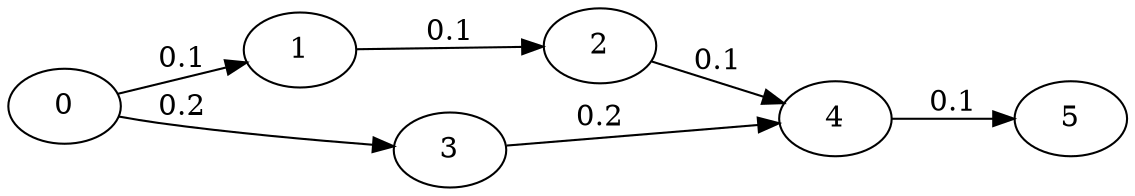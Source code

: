 digraph {
	rankdir="LR";  // horizontal layout
	0 -> 1 [label="0.1"]
	1 -> 2 [label="0.1"]
	2 -> 4 [label="0.1"]
	4 -> 5 [label="0.1"]

	0 -> 3 [label="0.2"]
	3 -> 4 [label="0.2"]
}
